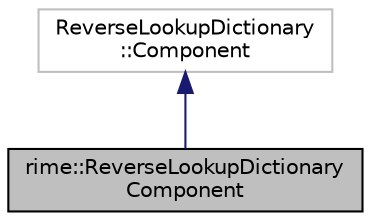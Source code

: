 digraph "rime::ReverseLookupDictionaryComponent"
{
  edge [fontname="Helvetica",fontsize="10",labelfontname="Helvetica",labelfontsize="10"];
  node [fontname="Helvetica",fontsize="10",shape=record];
  Node1 [label="rime::ReverseLookupDictionary\lComponent",height=0.2,width=0.4,color="black", fillcolor="grey75", style="filled" fontcolor="black"];
  Node2 -> Node1 [dir="back",color="midnightblue",fontsize="10",style="solid",fontname="Helvetica"];
  Node2 [label="ReverseLookupDictionary\l::Component",height=0.2,width=0.4,color="grey75", fillcolor="white", style="filled"];
}

